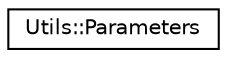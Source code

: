 digraph "Graphical Class Hierarchy"
{
  edge [fontname="Helvetica",fontsize="10",labelfontname="Helvetica",labelfontsize="10"];
  node [fontname="Helvetica",fontsize="10",shape=record];
  rankdir="LR";
  Node1 [label="Utils::Parameters",height=0.2,width=0.4,color="black", fillcolor="white", style="filled",URL="$classUtils_1_1Parameters.html",tooltip="parameters of the program "];
}
